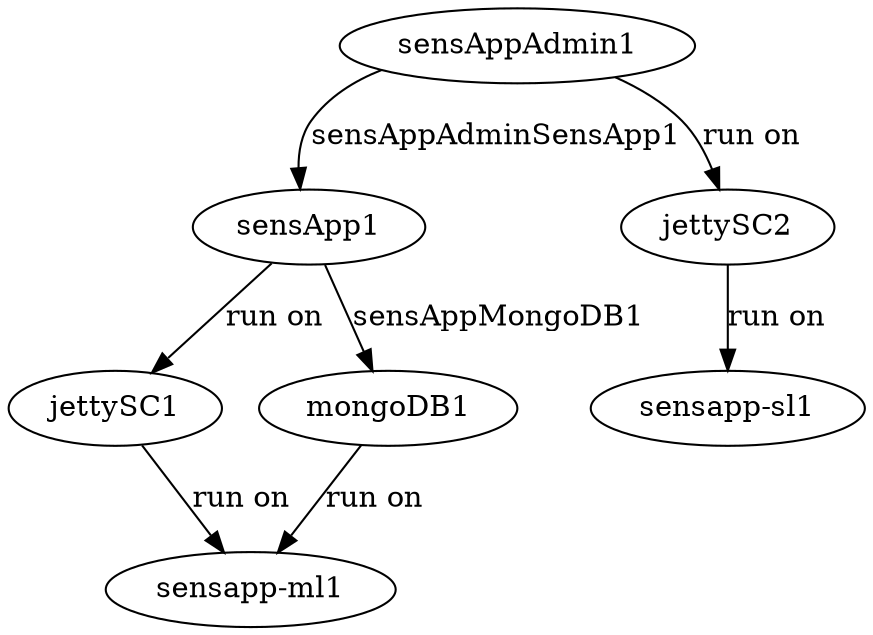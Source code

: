digraph Deployment {
	node_0 [label="jettySC1"];
	node_1 [label="sensApp1"];
	node_2 [label="mongoDB1"];
	node_3 [label="jettySC2"];
	node_4 [label="sensAppAdmin1"];
	node_5 [label="sensapp-sl1"];
	node_6 [label="sensapp-ml1"];
	node_4 -> node_1 [label="sensAppAdminSensApp1" ];
	node_1 -> node_2 [label="sensAppMongoDB1" ];
	node_0 -> node_6 [label="run on" ];
	node_2 -> node_6 [label="run on" ];
	node_3 -> node_5 [label="run on" ];
	node_1 -> node_0 [label="run on" ];
	node_4 -> node_3 [label="run on" ];
}
